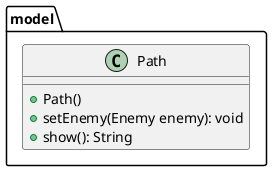 @startuml
'https://plantuml.com/class-diagram

package model {
    class Path {
        + Path()
        + setEnemy(Enemy enemy): void
        + show(): String
    }
}

@enduml